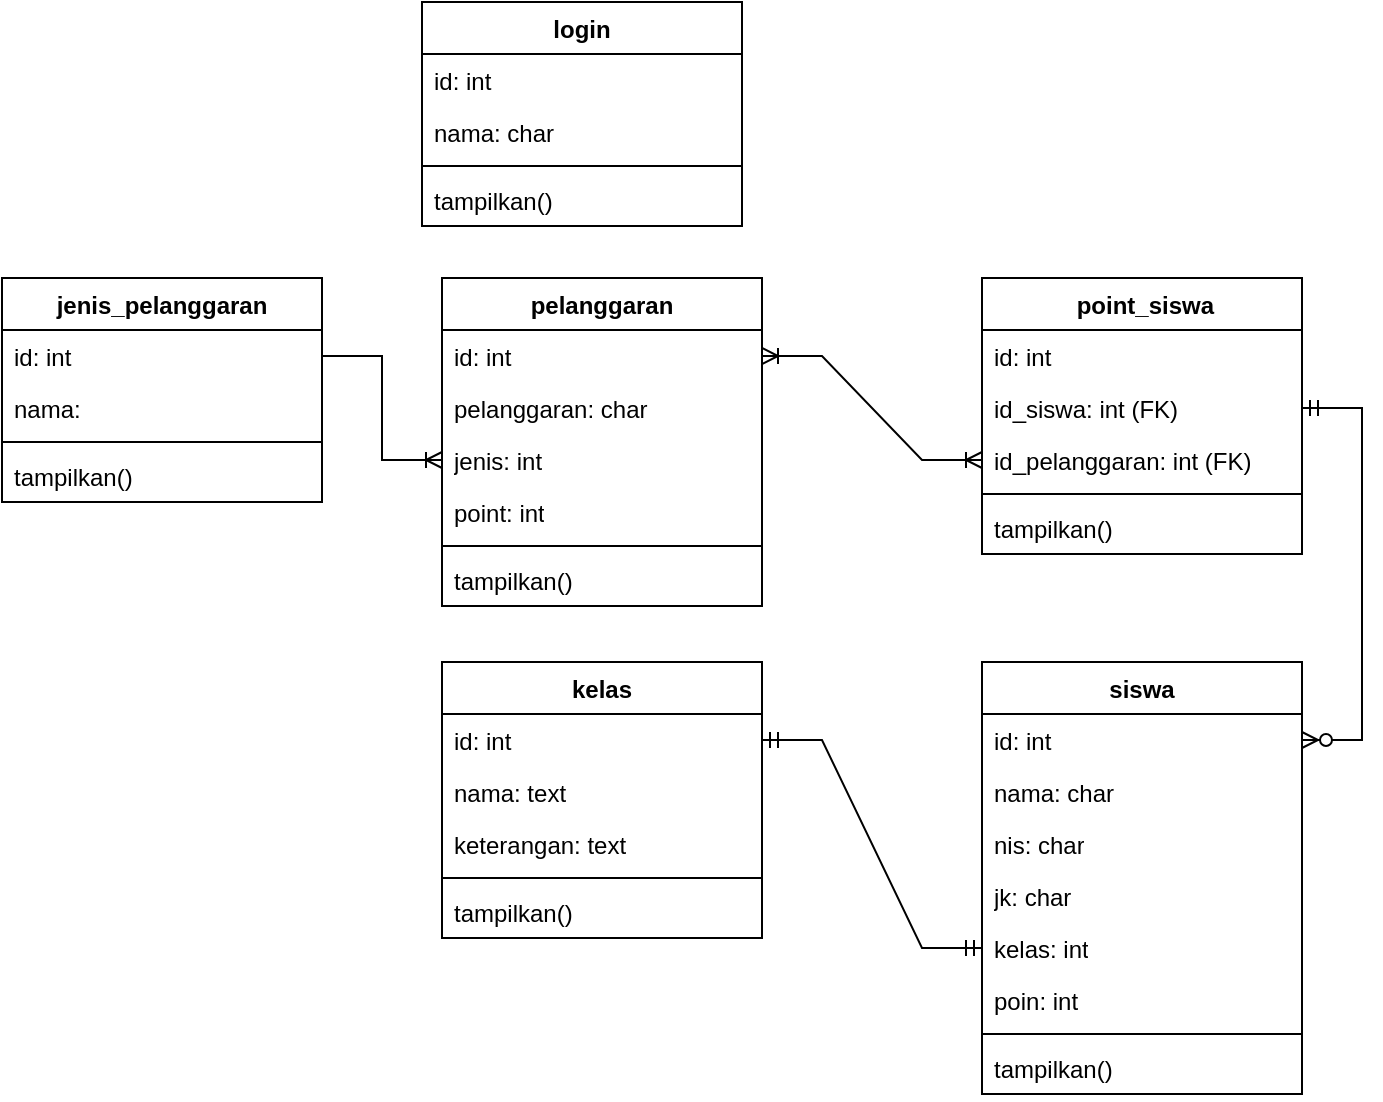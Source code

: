 <mxfile version="24.7.8">
  <diagram name="Page-1" id="4oJYmYxmrB0ZgbkDnjS7">
    <mxGraphModel dx="989" dy="532" grid="1" gridSize="10" guides="1" tooltips="1" connect="1" arrows="1" fold="1" page="1" pageScale="1" pageWidth="850" pageHeight="1100" math="0" shadow="0">
      <root>
        <mxCell id="0" />
        <mxCell id="1" parent="0" />
        <mxCell id="nZJTAe19IWJkYSi3pSa5-30" value="login" style="swimlane;fontStyle=1;align=center;verticalAlign=top;childLayout=stackLayout;horizontal=1;startSize=26;horizontalStack=0;resizeParent=1;resizeParentMax=0;resizeLast=0;collapsible=1;marginBottom=0;whiteSpace=wrap;html=1;" parent="1" vertex="1">
          <mxGeometry x="340" y="150" width="160" height="112" as="geometry" />
        </mxCell>
        <mxCell id="nZJTAe19IWJkYSi3pSa5-31" value="id: int" style="text;strokeColor=none;fillColor=none;align=left;verticalAlign=top;spacingLeft=4;spacingRight=4;overflow=hidden;rotatable=0;points=[[0,0.5],[1,0.5]];portConstraint=eastwest;whiteSpace=wrap;html=1;" parent="nZJTAe19IWJkYSi3pSa5-30" vertex="1">
          <mxGeometry y="26" width="160" height="26" as="geometry" />
        </mxCell>
        <mxCell id="nZJTAe19IWJkYSi3pSa5-34" value="nama: char" style="text;strokeColor=none;fillColor=none;align=left;verticalAlign=top;spacingLeft=4;spacingRight=4;overflow=hidden;rotatable=0;points=[[0,0.5],[1,0.5]];portConstraint=eastwest;whiteSpace=wrap;html=1;" parent="nZJTAe19IWJkYSi3pSa5-30" vertex="1">
          <mxGeometry y="52" width="160" height="26" as="geometry" />
        </mxCell>
        <mxCell id="nZJTAe19IWJkYSi3pSa5-32" value="" style="line;strokeWidth=1;fillColor=none;align=left;verticalAlign=middle;spacingTop=-1;spacingLeft=3;spacingRight=3;rotatable=0;labelPosition=right;points=[];portConstraint=eastwest;strokeColor=inherit;" parent="nZJTAe19IWJkYSi3pSa5-30" vertex="1">
          <mxGeometry y="78" width="160" height="8" as="geometry" />
        </mxCell>
        <mxCell id="nZJTAe19IWJkYSi3pSa5-33" value="tampilkan()" style="text;strokeColor=none;fillColor=none;align=left;verticalAlign=top;spacingLeft=4;spacingRight=4;overflow=hidden;rotatable=0;points=[[0,0.5],[1,0.5]];portConstraint=eastwest;whiteSpace=wrap;html=1;" parent="nZJTAe19IWJkYSi3pSa5-30" vertex="1">
          <mxGeometry y="86" width="160" height="26" as="geometry" />
        </mxCell>
        <mxCell id="nZJTAe19IWJkYSi3pSa5-35" value="&amp;nbsp;point_siswa" style="swimlane;fontStyle=1;align=center;verticalAlign=top;childLayout=stackLayout;horizontal=1;startSize=26;horizontalStack=0;resizeParent=1;resizeParentMax=0;resizeLast=0;collapsible=1;marginBottom=0;whiteSpace=wrap;html=1;" parent="1" vertex="1">
          <mxGeometry x="620" y="288" width="160" height="138" as="geometry" />
        </mxCell>
        <mxCell id="nZJTAe19IWJkYSi3pSa5-36" value="id: int" style="text;strokeColor=none;fillColor=none;align=left;verticalAlign=top;spacingLeft=4;spacingRight=4;overflow=hidden;rotatable=0;points=[[0,0.5],[1,0.5]];portConstraint=eastwest;whiteSpace=wrap;html=1;" parent="nZJTAe19IWJkYSi3pSa5-35" vertex="1">
          <mxGeometry y="26" width="160" height="26" as="geometry" />
        </mxCell>
        <mxCell id="nZJTAe19IWJkYSi3pSa5-37" value="id_siswa: int (FK)" style="text;strokeColor=none;fillColor=none;align=left;verticalAlign=top;spacingLeft=4;spacingRight=4;overflow=hidden;rotatable=0;points=[[0,0.5],[1,0.5]];portConstraint=eastwest;whiteSpace=wrap;html=1;" parent="nZJTAe19IWJkYSi3pSa5-35" vertex="1">
          <mxGeometry y="52" width="160" height="26" as="geometry" />
        </mxCell>
        <mxCell id="nZJTAe19IWJkYSi3pSa5-45" value="id_&lt;span style=&quot;background-color: initial;&quot;&gt;pelanggaran: int (FK)&lt;/span&gt;" style="text;strokeColor=none;fillColor=none;align=left;verticalAlign=top;spacingLeft=4;spacingRight=4;overflow=hidden;rotatable=0;points=[[0,0.5],[1,0.5]];portConstraint=eastwest;whiteSpace=wrap;html=1;" parent="nZJTAe19IWJkYSi3pSa5-35" vertex="1">
          <mxGeometry y="78" width="160" height="26" as="geometry" />
        </mxCell>
        <mxCell id="nZJTAe19IWJkYSi3pSa5-38" value="" style="line;strokeWidth=1;fillColor=none;align=left;verticalAlign=middle;spacingTop=-1;spacingLeft=3;spacingRight=3;rotatable=0;labelPosition=right;points=[];portConstraint=eastwest;strokeColor=inherit;" parent="nZJTAe19IWJkYSi3pSa5-35" vertex="1">
          <mxGeometry y="104" width="160" height="8" as="geometry" />
        </mxCell>
        <mxCell id="nZJTAe19IWJkYSi3pSa5-39" value="tampilkan()" style="text;strokeColor=none;fillColor=none;align=left;verticalAlign=top;spacingLeft=4;spacingRight=4;overflow=hidden;rotatable=0;points=[[0,0.5],[1,0.5]];portConstraint=eastwest;whiteSpace=wrap;html=1;" parent="nZJTAe19IWJkYSi3pSa5-35" vertex="1">
          <mxGeometry y="112" width="160" height="26" as="geometry" />
        </mxCell>
        <mxCell id="nZJTAe19IWJkYSi3pSa5-40" value="siswa&lt;div&gt;&lt;br&gt;&lt;/div&gt;" style="swimlane;fontStyle=1;align=center;verticalAlign=top;childLayout=stackLayout;horizontal=1;startSize=26;horizontalStack=0;resizeParent=1;resizeParentMax=0;resizeLast=0;collapsible=1;marginBottom=0;whiteSpace=wrap;html=1;" parent="1" vertex="1">
          <mxGeometry x="620" y="480" width="160" height="216" as="geometry" />
        </mxCell>
        <mxCell id="nZJTAe19IWJkYSi3pSa5-41" value="id: int" style="text;strokeColor=none;fillColor=none;align=left;verticalAlign=top;spacingLeft=4;spacingRight=4;overflow=hidden;rotatable=0;points=[[0,0.5],[1,0.5]];portConstraint=eastwest;whiteSpace=wrap;html=1;" parent="nZJTAe19IWJkYSi3pSa5-40" vertex="1">
          <mxGeometry y="26" width="160" height="26" as="geometry" />
        </mxCell>
        <mxCell id="nZJTAe19IWJkYSi3pSa5-42" value="nama: char" style="text;strokeColor=none;fillColor=none;align=left;verticalAlign=top;spacingLeft=4;spacingRight=4;overflow=hidden;rotatable=0;points=[[0,0.5],[1,0.5]];portConstraint=eastwest;whiteSpace=wrap;html=1;" parent="nZJTAe19IWJkYSi3pSa5-40" vertex="1">
          <mxGeometry y="52" width="160" height="26" as="geometry" />
        </mxCell>
        <mxCell id="uyr6w3kwF4qqeuCYjiIa-1" value="nis: char" style="text;strokeColor=none;fillColor=none;align=left;verticalAlign=top;spacingLeft=4;spacingRight=4;overflow=hidden;rotatable=0;points=[[0,0.5],[1,0.5]];portConstraint=eastwest;whiteSpace=wrap;html=1;" vertex="1" parent="nZJTAe19IWJkYSi3pSa5-40">
          <mxGeometry y="78" width="160" height="26" as="geometry" />
        </mxCell>
        <mxCell id="uyr6w3kwF4qqeuCYjiIa-23" value="jk: char" style="text;strokeColor=none;fillColor=none;align=left;verticalAlign=top;spacingLeft=4;spacingRight=4;overflow=hidden;rotatable=0;points=[[0,0.5],[1,0.5]];portConstraint=eastwest;whiteSpace=wrap;html=1;" vertex="1" parent="nZJTAe19IWJkYSi3pSa5-40">
          <mxGeometry y="104" width="160" height="26" as="geometry" />
        </mxCell>
        <mxCell id="uyr6w3kwF4qqeuCYjiIa-25" value="kelas: int" style="text;strokeColor=none;fillColor=none;align=left;verticalAlign=top;spacingLeft=4;spacingRight=4;overflow=hidden;rotatable=0;points=[[0,0.5],[1,0.5]];portConstraint=eastwest;whiteSpace=wrap;html=1;" vertex="1" parent="nZJTAe19IWJkYSi3pSa5-40">
          <mxGeometry y="130" width="160" height="26" as="geometry" />
        </mxCell>
        <mxCell id="uyr6w3kwF4qqeuCYjiIa-24" value="poin: int" style="text;strokeColor=none;fillColor=none;align=left;verticalAlign=top;spacingLeft=4;spacingRight=4;overflow=hidden;rotatable=0;points=[[0,0.5],[1,0.5]];portConstraint=eastwest;whiteSpace=wrap;html=1;" vertex="1" parent="nZJTAe19IWJkYSi3pSa5-40">
          <mxGeometry y="156" width="160" height="26" as="geometry" />
        </mxCell>
        <mxCell id="nZJTAe19IWJkYSi3pSa5-43" value="" style="line;strokeWidth=1;fillColor=none;align=left;verticalAlign=middle;spacingTop=-1;spacingLeft=3;spacingRight=3;rotatable=0;labelPosition=right;points=[];portConstraint=eastwest;strokeColor=inherit;" parent="nZJTAe19IWJkYSi3pSa5-40" vertex="1">
          <mxGeometry y="182" width="160" height="8" as="geometry" />
        </mxCell>
        <mxCell id="nZJTAe19IWJkYSi3pSa5-44" value="tampilkan()" style="text;strokeColor=none;fillColor=none;align=left;verticalAlign=top;spacingLeft=4;spacingRight=4;overflow=hidden;rotatable=0;points=[[0,0.5],[1,0.5]];portConstraint=eastwest;whiteSpace=wrap;html=1;" parent="nZJTAe19IWJkYSi3pSa5-40" vertex="1">
          <mxGeometry y="190" width="160" height="26" as="geometry" />
        </mxCell>
        <mxCell id="uyr6w3kwF4qqeuCYjiIa-2" value="pelanggaran&lt;div&gt;&lt;br&gt;&lt;/div&gt;" style="swimlane;fontStyle=1;align=center;verticalAlign=top;childLayout=stackLayout;horizontal=1;startSize=26;horizontalStack=0;resizeParent=1;resizeParentMax=0;resizeLast=0;collapsible=1;marginBottom=0;whiteSpace=wrap;html=1;" vertex="1" parent="1">
          <mxGeometry x="350" y="288" width="160" height="164" as="geometry" />
        </mxCell>
        <mxCell id="uyr6w3kwF4qqeuCYjiIa-3" value="id: int" style="text;strokeColor=none;fillColor=none;align=left;verticalAlign=top;spacingLeft=4;spacingRight=4;overflow=hidden;rotatable=0;points=[[0,0.5],[1,0.5]];portConstraint=eastwest;whiteSpace=wrap;html=1;" vertex="1" parent="uyr6w3kwF4qqeuCYjiIa-2">
          <mxGeometry y="26" width="160" height="26" as="geometry" />
        </mxCell>
        <mxCell id="uyr6w3kwF4qqeuCYjiIa-4" value="pelanggaran: char" style="text;strokeColor=none;fillColor=none;align=left;verticalAlign=top;spacingLeft=4;spacingRight=4;overflow=hidden;rotatable=0;points=[[0,0.5],[1,0.5]];portConstraint=eastwest;whiteSpace=wrap;html=1;" vertex="1" parent="uyr6w3kwF4qqeuCYjiIa-2">
          <mxGeometry y="52" width="160" height="26" as="geometry" />
        </mxCell>
        <mxCell id="uyr6w3kwF4qqeuCYjiIa-14" value="jenis: int" style="text;strokeColor=none;fillColor=none;align=left;verticalAlign=top;spacingLeft=4;spacingRight=4;overflow=hidden;rotatable=0;points=[[0,0.5],[1,0.5]];portConstraint=eastwest;whiteSpace=wrap;html=1;" vertex="1" parent="uyr6w3kwF4qqeuCYjiIa-2">
          <mxGeometry y="78" width="160" height="26" as="geometry" />
        </mxCell>
        <mxCell id="uyr6w3kwF4qqeuCYjiIa-22" value="point: int" style="text;strokeColor=none;fillColor=none;align=left;verticalAlign=top;spacingLeft=4;spacingRight=4;overflow=hidden;rotatable=0;points=[[0,0.5],[1,0.5]];portConstraint=eastwest;whiteSpace=wrap;html=1;" vertex="1" parent="uyr6w3kwF4qqeuCYjiIa-2">
          <mxGeometry y="104" width="160" height="26" as="geometry" />
        </mxCell>
        <mxCell id="uyr6w3kwF4qqeuCYjiIa-6" value="" style="line;strokeWidth=1;fillColor=none;align=left;verticalAlign=middle;spacingTop=-1;spacingLeft=3;spacingRight=3;rotatable=0;labelPosition=right;points=[];portConstraint=eastwest;strokeColor=inherit;" vertex="1" parent="uyr6w3kwF4qqeuCYjiIa-2">
          <mxGeometry y="130" width="160" height="8" as="geometry" />
        </mxCell>
        <mxCell id="uyr6w3kwF4qqeuCYjiIa-7" value="tampilkan()" style="text;strokeColor=none;fillColor=none;align=left;verticalAlign=top;spacingLeft=4;spacingRight=4;overflow=hidden;rotatable=0;points=[[0,0.5],[1,0.5]];portConstraint=eastwest;whiteSpace=wrap;html=1;" vertex="1" parent="uyr6w3kwF4qqeuCYjiIa-2">
          <mxGeometry y="138" width="160" height="26" as="geometry" />
        </mxCell>
        <mxCell id="uyr6w3kwF4qqeuCYjiIa-19" value="" style="edgeStyle=entityRelationEdgeStyle;fontSize=12;html=1;endArrow=ERoneToMany;startArrow=ERoneToMany;rounded=0;" edge="1" parent="1" source="nZJTAe19IWJkYSi3pSa5-45" target="uyr6w3kwF4qqeuCYjiIa-3">
          <mxGeometry width="100" height="100" relative="1" as="geometry">
            <mxPoint x="290" y="660" as="sourcePoint" />
            <mxPoint x="390" y="560" as="targetPoint" />
          </mxGeometry>
        </mxCell>
        <mxCell id="uyr6w3kwF4qqeuCYjiIa-21" value="" style="edgeStyle=entityRelationEdgeStyle;fontSize=12;html=1;endArrow=ERzeroToMany;startArrow=ERmandOne;rounded=0;" edge="1" parent="1" source="nZJTAe19IWJkYSi3pSa5-37" target="nZJTAe19IWJkYSi3pSa5-41">
          <mxGeometry width="100" height="100" relative="1" as="geometry">
            <mxPoint x="380" y="780" as="sourcePoint" />
            <mxPoint x="480" y="680" as="targetPoint" />
          </mxGeometry>
        </mxCell>
        <mxCell id="uyr6w3kwF4qqeuCYjiIa-26" value="&lt;div&gt;kelas&lt;/div&gt;" style="swimlane;fontStyle=1;align=center;verticalAlign=top;childLayout=stackLayout;horizontal=1;startSize=26;horizontalStack=0;resizeParent=1;resizeParentMax=0;resizeLast=0;collapsible=1;marginBottom=0;whiteSpace=wrap;html=1;" vertex="1" parent="1">
          <mxGeometry x="350" y="480" width="160" height="138" as="geometry" />
        </mxCell>
        <mxCell id="uyr6w3kwF4qqeuCYjiIa-27" value="id: int" style="text;strokeColor=none;fillColor=none;align=left;verticalAlign=top;spacingLeft=4;spacingRight=4;overflow=hidden;rotatable=0;points=[[0,0.5],[1,0.5]];portConstraint=eastwest;whiteSpace=wrap;html=1;" vertex="1" parent="uyr6w3kwF4qqeuCYjiIa-26">
          <mxGeometry y="26" width="160" height="26" as="geometry" />
        </mxCell>
        <mxCell id="uyr6w3kwF4qqeuCYjiIa-28" value="nama: text" style="text;strokeColor=none;fillColor=none;align=left;verticalAlign=top;spacingLeft=4;spacingRight=4;overflow=hidden;rotatable=0;points=[[0,0.5],[1,0.5]];portConstraint=eastwest;whiteSpace=wrap;html=1;" vertex="1" parent="uyr6w3kwF4qqeuCYjiIa-26">
          <mxGeometry y="52" width="160" height="26" as="geometry" />
        </mxCell>
        <mxCell id="uyr6w3kwF4qqeuCYjiIa-29" value="keterangan: text" style="text;strokeColor=none;fillColor=none;align=left;verticalAlign=top;spacingLeft=4;spacingRight=4;overflow=hidden;rotatable=0;points=[[0,0.5],[1,0.5]];portConstraint=eastwest;whiteSpace=wrap;html=1;" vertex="1" parent="uyr6w3kwF4qqeuCYjiIa-26">
          <mxGeometry y="78" width="160" height="26" as="geometry" />
        </mxCell>
        <mxCell id="uyr6w3kwF4qqeuCYjiIa-31" value="" style="line;strokeWidth=1;fillColor=none;align=left;verticalAlign=middle;spacingTop=-1;spacingLeft=3;spacingRight=3;rotatable=0;labelPosition=right;points=[];portConstraint=eastwest;strokeColor=inherit;" vertex="1" parent="uyr6w3kwF4qqeuCYjiIa-26">
          <mxGeometry y="104" width="160" height="8" as="geometry" />
        </mxCell>
        <mxCell id="uyr6w3kwF4qqeuCYjiIa-32" value="tampilkan()" style="text;strokeColor=none;fillColor=none;align=left;verticalAlign=top;spacingLeft=4;spacingRight=4;overflow=hidden;rotatable=0;points=[[0,0.5],[1,0.5]];portConstraint=eastwest;whiteSpace=wrap;html=1;" vertex="1" parent="uyr6w3kwF4qqeuCYjiIa-26">
          <mxGeometry y="112" width="160" height="26" as="geometry" />
        </mxCell>
        <mxCell id="uyr6w3kwF4qqeuCYjiIa-33" value="" style="edgeStyle=entityRelationEdgeStyle;fontSize=12;html=1;endArrow=ERmandOne;startArrow=ERmandOne;rounded=0;exitX=1;exitY=0.5;exitDx=0;exitDy=0;entryX=0;entryY=0.5;entryDx=0;entryDy=0;" edge="1" parent="1" source="uyr6w3kwF4qqeuCYjiIa-27" target="uyr6w3kwF4qqeuCYjiIa-25">
          <mxGeometry width="100" height="100" relative="1" as="geometry">
            <mxPoint x="560" y="550" as="sourcePoint" />
            <mxPoint x="660" y="450" as="targetPoint" />
          </mxGeometry>
        </mxCell>
        <mxCell id="uyr6w3kwF4qqeuCYjiIa-34" value="&lt;div&gt;jenis_pelanggaran&lt;/div&gt;" style="swimlane;fontStyle=1;align=center;verticalAlign=top;childLayout=stackLayout;horizontal=1;startSize=26;horizontalStack=0;resizeParent=1;resizeParentMax=0;resizeLast=0;collapsible=1;marginBottom=0;whiteSpace=wrap;html=1;" vertex="1" parent="1">
          <mxGeometry x="130" y="288" width="160" height="112" as="geometry" />
        </mxCell>
        <mxCell id="uyr6w3kwF4qqeuCYjiIa-35" value="id: int" style="text;strokeColor=none;fillColor=none;align=left;verticalAlign=top;spacingLeft=4;spacingRight=4;overflow=hidden;rotatable=0;points=[[0,0.5],[1,0.5]];portConstraint=eastwest;whiteSpace=wrap;html=1;" vertex="1" parent="uyr6w3kwF4qqeuCYjiIa-34">
          <mxGeometry y="26" width="160" height="26" as="geometry" />
        </mxCell>
        <mxCell id="uyr6w3kwF4qqeuCYjiIa-36" value="nama:&amp;nbsp;" style="text;strokeColor=none;fillColor=none;align=left;verticalAlign=top;spacingLeft=4;spacingRight=4;overflow=hidden;rotatable=0;points=[[0,0.5],[1,0.5]];portConstraint=eastwest;whiteSpace=wrap;html=1;" vertex="1" parent="uyr6w3kwF4qqeuCYjiIa-34">
          <mxGeometry y="52" width="160" height="26" as="geometry" />
        </mxCell>
        <mxCell id="uyr6w3kwF4qqeuCYjiIa-39" value="" style="line;strokeWidth=1;fillColor=none;align=left;verticalAlign=middle;spacingTop=-1;spacingLeft=3;spacingRight=3;rotatable=0;labelPosition=right;points=[];portConstraint=eastwest;strokeColor=inherit;" vertex="1" parent="uyr6w3kwF4qqeuCYjiIa-34">
          <mxGeometry y="78" width="160" height="8" as="geometry" />
        </mxCell>
        <mxCell id="uyr6w3kwF4qqeuCYjiIa-40" value="tampilkan()" style="text;strokeColor=none;fillColor=none;align=left;verticalAlign=top;spacingLeft=4;spacingRight=4;overflow=hidden;rotatable=0;points=[[0,0.5],[1,0.5]];portConstraint=eastwest;whiteSpace=wrap;html=1;" vertex="1" parent="uyr6w3kwF4qqeuCYjiIa-34">
          <mxGeometry y="86" width="160" height="26" as="geometry" />
        </mxCell>
        <mxCell id="uyr6w3kwF4qqeuCYjiIa-41" value="" style="edgeStyle=entityRelationEdgeStyle;fontSize=12;html=1;endArrow=ERoneToMany;rounded=0;exitX=1;exitY=0.5;exitDx=0;exitDy=0;entryX=0;entryY=0.5;entryDx=0;entryDy=0;" edge="1" parent="1" source="uyr6w3kwF4qqeuCYjiIa-35" target="uyr6w3kwF4qqeuCYjiIa-14">
          <mxGeometry width="100" height="100" relative="1" as="geometry">
            <mxPoint x="410" y="450" as="sourcePoint" />
            <mxPoint x="510" y="350" as="targetPoint" />
          </mxGeometry>
        </mxCell>
      </root>
    </mxGraphModel>
  </diagram>
</mxfile>
